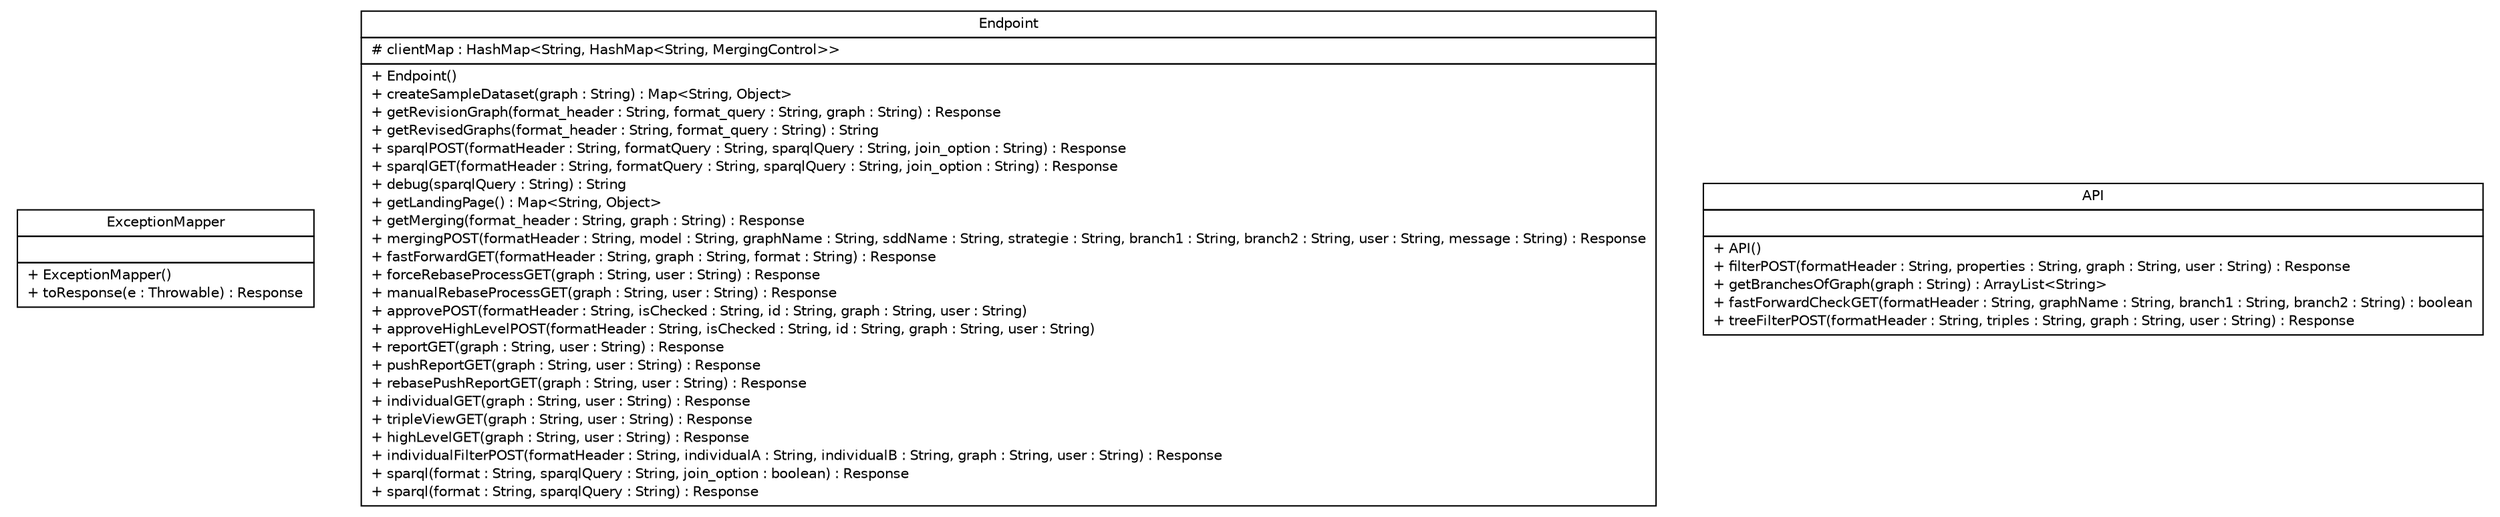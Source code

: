 #!/usr/local/bin/dot
#
# Class diagram 
# Generated by UMLGraph version R5_6-24-gf6e263 (http://www.umlgraph.org/)
#

digraph G {
	edge [fontname="Helvetica",fontsize=10,labelfontname="Helvetica",labelfontsize=10];
	node [fontname="Helvetica",fontsize=10,shape=plaintext];
	nodesep=0.25;
	ranksep=0.5;
	// de.tud.plt.r43ples.webservice.ExceptionMapper
	c861 [label=<<table title="de.tud.plt.r43ples.webservice.ExceptionMapper" border="0" cellborder="1" cellspacing="0" cellpadding="2" port="p" href="./ExceptionMapper.html">
		<tr><td><table border="0" cellspacing="0" cellpadding="1">
<tr><td align="center" balign="center"> ExceptionMapper </td></tr>
		</table></td></tr>
		<tr><td><table border="0" cellspacing="0" cellpadding="1">
<tr><td align="left" balign="left">  </td></tr>
		</table></td></tr>
		<tr><td><table border="0" cellspacing="0" cellpadding="1">
<tr><td align="left" balign="left"> + ExceptionMapper() </td></tr>
<tr><td align="left" balign="left"> + toResponse(e : Throwable) : Response </td></tr>
		</table></td></tr>
		</table>>, URL="./ExceptionMapper.html", fontname="Helvetica", fontcolor="black", fontsize=10.0];
	// de.tud.plt.r43ples.webservice.Endpoint
	c862 [label=<<table title="de.tud.plt.r43ples.webservice.Endpoint" border="0" cellborder="1" cellspacing="0" cellpadding="2" port="p" href="./Endpoint.html">
		<tr><td><table border="0" cellspacing="0" cellpadding="1">
<tr><td align="center" balign="center"> Endpoint </td></tr>
		</table></td></tr>
		<tr><td><table border="0" cellspacing="0" cellpadding="1">
<tr><td align="left" balign="left"> # clientMap : HashMap&lt;String, HashMap&lt;String, MergingControl&gt;&gt; </td></tr>
		</table></td></tr>
		<tr><td><table border="0" cellspacing="0" cellpadding="1">
<tr><td align="left" balign="left"> + Endpoint() </td></tr>
<tr><td align="left" balign="left"> + createSampleDataset(graph : String) : Map&lt;String, Object&gt; </td></tr>
<tr><td align="left" balign="left"> + getRevisionGraph(format_header : String, format_query : String, graph : String) : Response </td></tr>
<tr><td align="left" balign="left"> + getRevisedGraphs(format_header : String, format_query : String) : String </td></tr>
<tr><td align="left" balign="left"> + sparqlPOST(formatHeader : String, formatQuery : String, sparqlQuery : String, join_option : String) : Response </td></tr>
<tr><td align="left" balign="left"> + sparqlGET(formatHeader : String, formatQuery : String, sparqlQuery : String, join_option : String) : Response </td></tr>
<tr><td align="left" balign="left"> + debug(sparqlQuery : String) : String </td></tr>
<tr><td align="left" balign="left"> + getLandingPage() : Map&lt;String, Object&gt; </td></tr>
<tr><td align="left" balign="left"> + getMerging(format_header : String, graph : String) : Response </td></tr>
<tr><td align="left" balign="left"> + mergingPOST(formatHeader : String, model : String, graphName : String, sddName : String, strategie : String, branch1 : String, branch2 : String, user : String, message : String) : Response </td></tr>
<tr><td align="left" balign="left"> + fastForwardGET(formatHeader : String, graph : String, format : String) : Response </td></tr>
<tr><td align="left" balign="left"> + forceRebaseProcessGET(graph : String, user : String) : Response </td></tr>
<tr><td align="left" balign="left"> + manualRebaseProcessGET(graph : String, user : String) : Response </td></tr>
<tr><td align="left" balign="left"> + approvePOST(formatHeader : String, isChecked : String, id : String, graph : String, user : String) </td></tr>
<tr><td align="left" balign="left"> + approveHighLevelPOST(formatHeader : String, isChecked : String, id : String, graph : String, user : String) </td></tr>
<tr><td align="left" balign="left"> + reportGET(graph : String, user : String) : Response </td></tr>
<tr><td align="left" balign="left"> + pushReportGET(graph : String, user : String) : Response </td></tr>
<tr><td align="left" balign="left"> + rebasePushReportGET(graph : String, user : String) : Response </td></tr>
<tr><td align="left" balign="left"> + individualGET(graph : String, user : String) : Response </td></tr>
<tr><td align="left" balign="left"> + tripleViewGET(graph : String, user : String) : Response </td></tr>
<tr><td align="left" balign="left"> + highLevelGET(graph : String, user : String) : Response </td></tr>
<tr><td align="left" balign="left"> + individualFilterPOST(formatHeader : String, individualA : String, individualB : String, graph : String, user : String) : Response </td></tr>
<tr><td align="left" balign="left"> + sparql(format : String, sparqlQuery : String, join_option : boolean) : Response </td></tr>
<tr><td align="left" balign="left"> + sparql(format : String, sparqlQuery : String) : Response </td></tr>
		</table></td></tr>
		</table>>, URL="./Endpoint.html", fontname="Helvetica", fontcolor="black", fontsize=10.0];
	// de.tud.plt.r43ples.webservice.API
	c863 [label=<<table title="de.tud.plt.r43ples.webservice.API" border="0" cellborder="1" cellspacing="0" cellpadding="2" port="p" href="./API.html">
		<tr><td><table border="0" cellspacing="0" cellpadding="1">
<tr><td align="center" balign="center"> API </td></tr>
		</table></td></tr>
		<tr><td><table border="0" cellspacing="0" cellpadding="1">
<tr><td align="left" balign="left">  </td></tr>
		</table></td></tr>
		<tr><td><table border="0" cellspacing="0" cellpadding="1">
<tr><td align="left" balign="left"> + API() </td></tr>
<tr><td align="left" balign="left"> + filterPOST(formatHeader : String, properties : String, graph : String, user : String) : Response </td></tr>
<tr><td align="left" balign="left"> + getBranchesOfGraph(graph : String) : ArrayList&lt;String&gt; </td></tr>
<tr><td align="left" balign="left"> + fastForwardCheckGET(formatHeader : String, graphName : String, branch1 : String, branch2 : String) : boolean </td></tr>
<tr><td align="left" balign="left"> + treeFilterPOST(formatHeader : String, triples : String, graph : String, user : String) : Response </td></tr>
		</table></td></tr>
		</table>>, URL="./API.html", fontname="Helvetica", fontcolor="black", fontsize=10.0];
}


